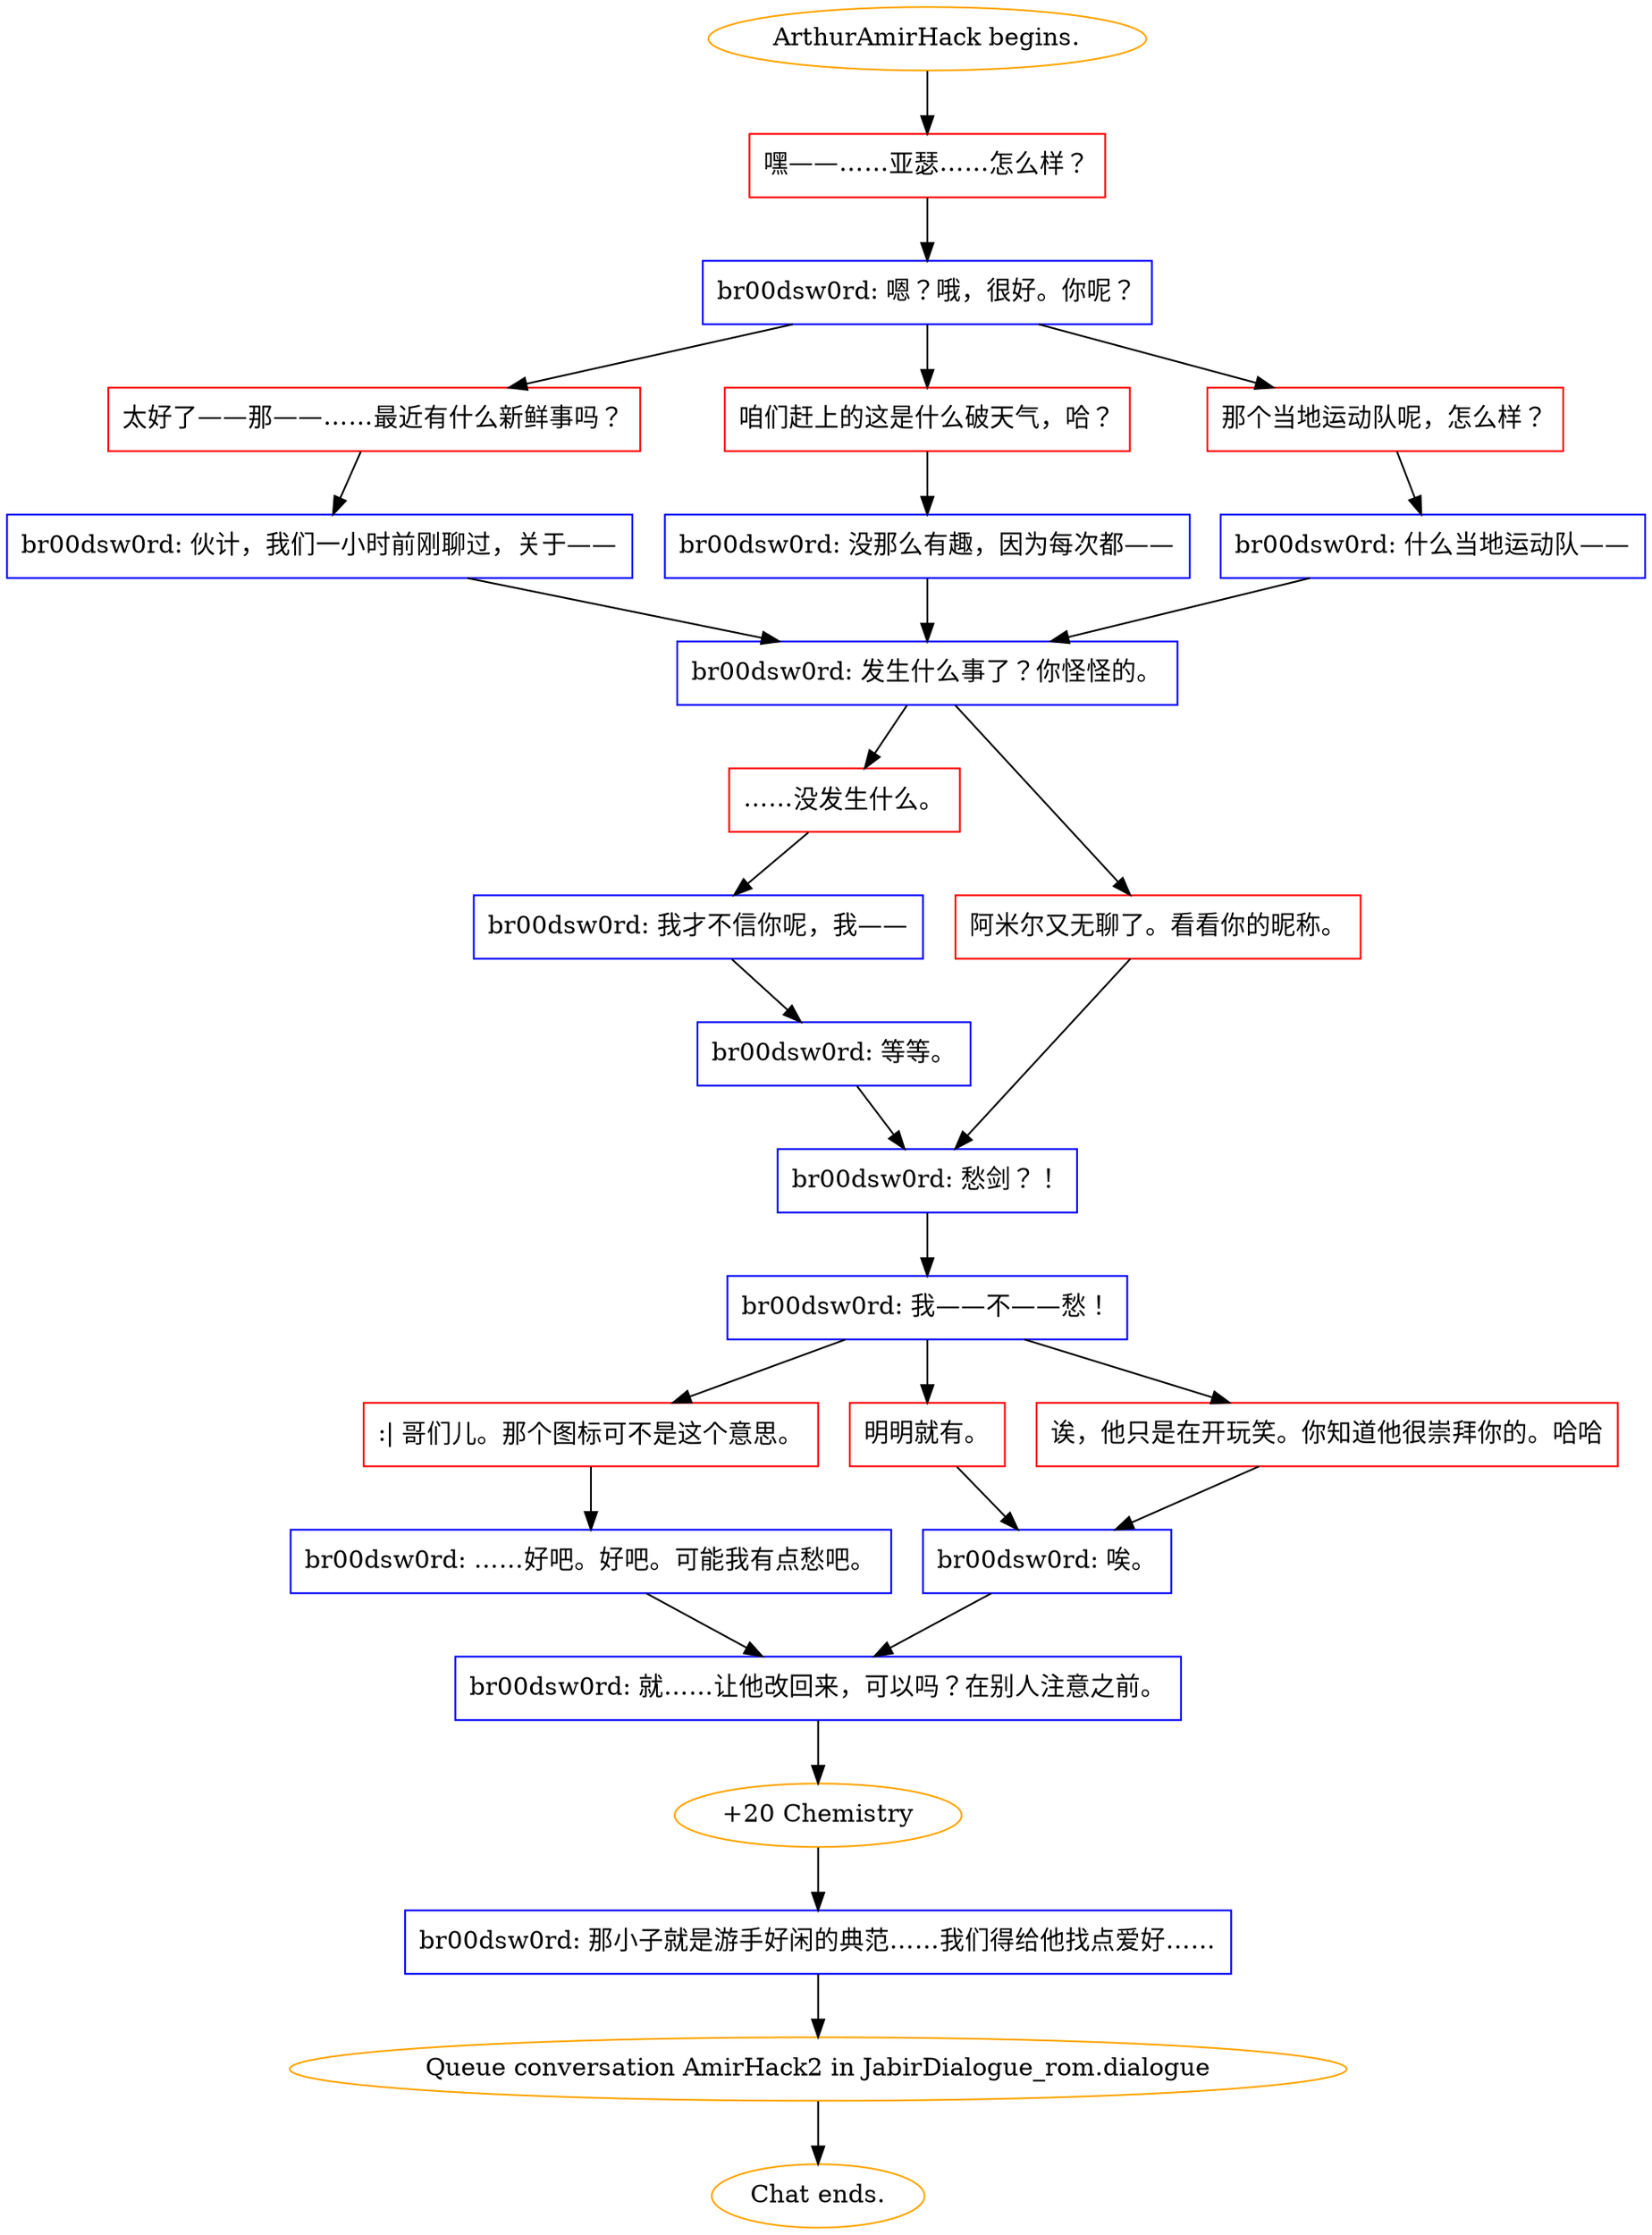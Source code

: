 digraph {
	"ArthurAmirHack begins." [color=orange];
		"ArthurAmirHack begins." -> j3091849233;
	j3091849233 [label="嘿——……亚瑟……怎么样？",shape=box,color=red];
		j3091849233 -> j53777541;
	j53777541 [label="br00dsw0rd: 嗯？哦，很好。你呢？",shape=box,color=blue];
		j53777541 -> j930086942;
		j53777541 -> j2485107749;
		j53777541 -> j3729550918;
	j930086942 [label="太好了——那——……最近有什么新鲜事吗？",shape=box,color=red];
		j930086942 -> j179438980;
	j2485107749 [label="咱们赶上的这是什么破天气，哈？",shape=box,color=red];
		j2485107749 -> j378078706;
	j3729550918 [label="那个当地运动队呢，怎么样？",shape=box,color=red];
		j3729550918 -> j2785814203;
	j179438980 [label="br00dsw0rd: 伙计，我们一小时前刚聊过，关于——",shape=box,color=blue];
		j179438980 -> j868563280;
	j378078706 [label="br00dsw0rd: 没那么有趣，因为每次都——",shape=box,color=blue];
		j378078706 -> j868563280;
	j2785814203 [label="br00dsw0rd: 什么当地运动队——",shape=box,color=blue];
		j2785814203 -> j868563280;
	j868563280 [label="br00dsw0rd: 发生什么事了？你怪怪的。",shape=box,color=blue];
		j868563280 -> j2324394209;
		j868563280 -> j4096741606;
	j2324394209 [label="……没发生什么。",shape=box,color=red];
		j2324394209 -> j2927103189;
	j4096741606 [label="阿米尔又无聊了。看看你的昵称。",shape=box,color=red];
		j4096741606 -> j2375028048;
	j2927103189 [label="br00dsw0rd: 我才不信你呢，我——",shape=box,color=blue];
		j2927103189 -> j3499751080;
	j2375028048 [label="br00dsw0rd: 愁剑？！",shape=box,color=blue];
		j2375028048 -> j1210083086;
	j3499751080 [label="br00dsw0rd: 等等。",shape=box,color=blue];
		j3499751080 -> j2375028048;
	j1210083086 [label="br00dsw0rd: 我——不——愁！",shape=box,color=blue];
		j1210083086 -> j4127491745;
		j1210083086 -> j3872510427;
		j1210083086 -> j3707176301;
	j4127491745 [label=":| 哥们儿。那个图标可不是这个意思。",shape=box,color=red];
		j4127491745 -> j509783404;
	j3872510427 [label="明明就有。",shape=box,color=red];
		j3872510427 -> j791517439;
	j3707176301 [label="诶，他只是在开玩笑。你知道他很崇拜你的。哈哈",shape=box,color=red];
		j3707176301 -> j791517439;
	j509783404 [label="br00dsw0rd: ……好吧。好吧。可能我有点愁吧。",shape=box,color=blue];
		j509783404 -> j1346450069;
	j791517439 [label="br00dsw0rd: 唉。",shape=box,color=blue];
		j791517439 -> j1346450069;
	j1346450069 [label="br00dsw0rd: 就……让他改回来，可以吗？在别人注意之前。",shape=box,color=blue];
		j1346450069 -> j1467821032;
	j1467821032 [label="+20 Chemistry",color=orange];
		j1467821032 -> j2050422224;
	j2050422224 [label="br00dsw0rd: 那小子就是游手好闲的典范……我们得给他找点爱好……",shape=box,color=blue];
		j2050422224 -> "Initiate conversation AmirHack2 in JabirDialogue_rom.dialogue";
	"Initiate conversation AmirHack2 in JabirDialogue_rom.dialogue" [label="Queue conversation AmirHack2 in JabirDialogue_rom.dialogue",color=orange];
		"Initiate conversation AmirHack2 in JabirDialogue_rom.dialogue" -> "Chat ends.";
	"Chat ends." [color=orange];
}